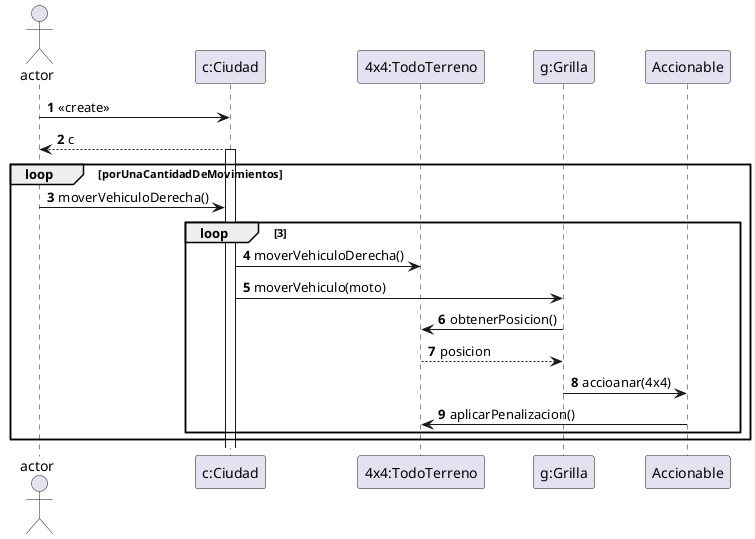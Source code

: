 @startuml
'https://plantuml.com/sequence-diagram

autonumber

actor actor
participant "c:Ciudad" as ciudad
participant "4x4:TodoTerreno" as todoTerreno
participant "g:Grilla" as grilla
participant "Accionable" as accionable
actor -> ciudad: <<create>>
ciudad--> actor : c
activate ciudad

loop porUnaCantidadDeMovimientos

actor  -> ciudad : moverVehiculoDerecha()
loop 3
ciudad -> todoTerreno: moverVehiculoDerecha()
ciudad -> grilla : moverVehiculo(moto)

grilla -> todoTerreno : obtenerPosicion()
todoTerreno --> grilla : posicion
grilla -> accionable : accioanar(4x4)
accionable -> todoTerreno :aplicarPenalizacion()

end loop


end
@enduml